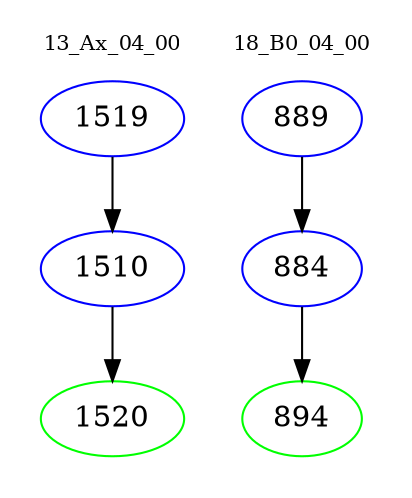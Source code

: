 digraph{
subgraph cluster_0 {
color = white
label = "13_Ax_04_00";
fontsize=10;
T0_1519 [label="1519", color="blue"]
T0_1519 -> T0_1510 [color="black"]
T0_1510 [label="1510", color="blue"]
T0_1510 -> T0_1520 [color="black"]
T0_1520 [label="1520", color="green"]
}
subgraph cluster_1 {
color = white
label = "18_B0_04_00";
fontsize=10;
T1_889 [label="889", color="blue"]
T1_889 -> T1_884 [color="black"]
T1_884 [label="884", color="blue"]
T1_884 -> T1_894 [color="black"]
T1_894 [label="894", color="green"]
}
}
